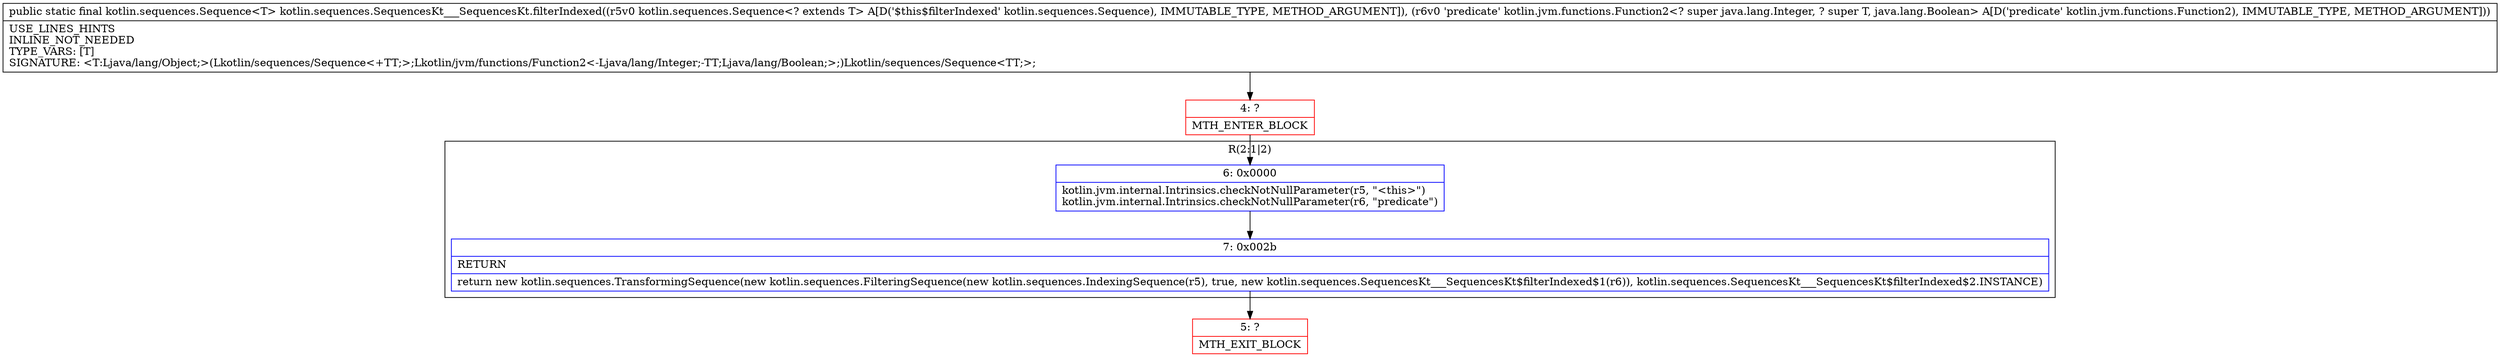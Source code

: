 digraph "CFG forkotlin.sequences.SequencesKt___SequencesKt.filterIndexed(Lkotlin\/sequences\/Sequence;Lkotlin\/jvm\/functions\/Function2;)Lkotlin\/sequences\/Sequence;" {
subgraph cluster_Region_1875920363 {
label = "R(2:1|2)";
node [shape=record,color=blue];
Node_6 [shape=record,label="{6\:\ 0x0000|kotlin.jvm.internal.Intrinsics.checkNotNullParameter(r5, \"\<this\>\")\lkotlin.jvm.internal.Intrinsics.checkNotNullParameter(r6, \"predicate\")\l}"];
Node_7 [shape=record,label="{7\:\ 0x002b|RETURN\l|return new kotlin.sequences.TransformingSequence(new kotlin.sequences.FilteringSequence(new kotlin.sequences.IndexingSequence(r5), true, new kotlin.sequences.SequencesKt___SequencesKt$filterIndexed$1(r6)), kotlin.sequences.SequencesKt___SequencesKt$filterIndexed$2.INSTANCE)\l}"];
}
Node_4 [shape=record,color=red,label="{4\:\ ?|MTH_ENTER_BLOCK\l}"];
Node_5 [shape=record,color=red,label="{5\:\ ?|MTH_EXIT_BLOCK\l}"];
MethodNode[shape=record,label="{public static final kotlin.sequences.Sequence\<T\> kotlin.sequences.SequencesKt___SequencesKt.filterIndexed((r5v0 kotlin.sequences.Sequence\<? extends T\> A[D('$this$filterIndexed' kotlin.sequences.Sequence), IMMUTABLE_TYPE, METHOD_ARGUMENT]), (r6v0 'predicate' kotlin.jvm.functions.Function2\<? super java.lang.Integer, ? super T, java.lang.Boolean\> A[D('predicate' kotlin.jvm.functions.Function2), IMMUTABLE_TYPE, METHOD_ARGUMENT]))  | USE_LINES_HINTS\lINLINE_NOT_NEEDED\lTYPE_VARS: [T]\lSIGNATURE: \<T:Ljava\/lang\/Object;\>(Lkotlin\/sequences\/Sequence\<+TT;\>;Lkotlin\/jvm\/functions\/Function2\<\-Ljava\/lang\/Integer;\-TT;Ljava\/lang\/Boolean;\>;)Lkotlin\/sequences\/Sequence\<TT;\>;\l}"];
MethodNode -> Node_4;Node_6 -> Node_7;
Node_7 -> Node_5;
Node_4 -> Node_6;
}

